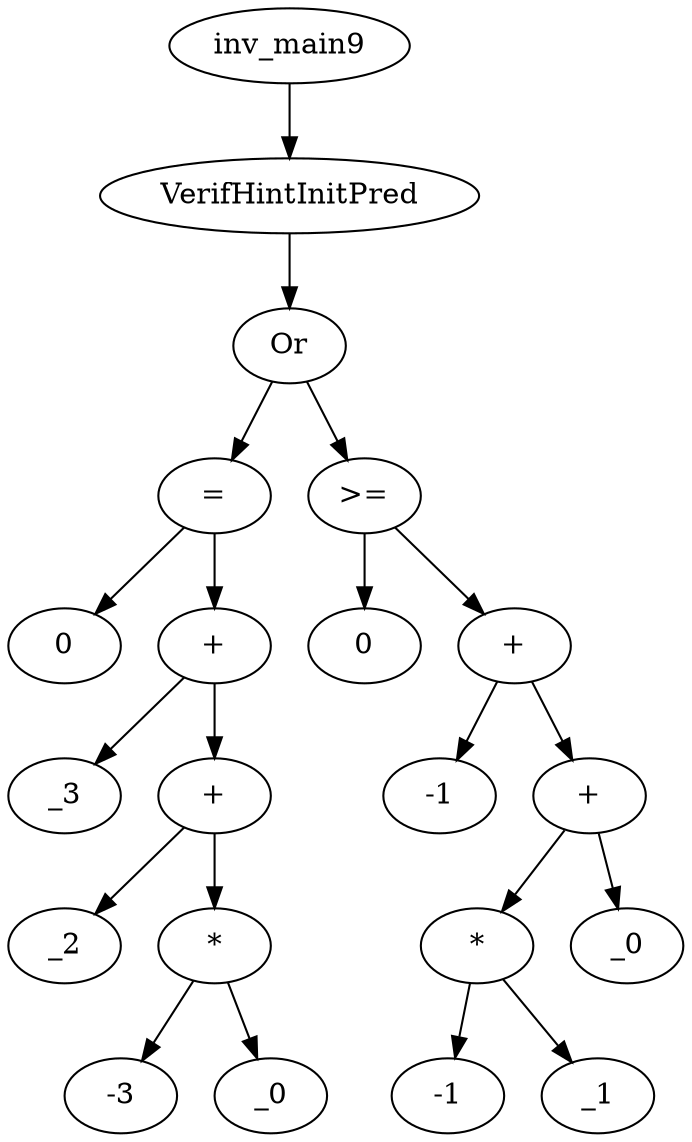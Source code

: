 digraph dag {
0 [label="inv_main9"];
1 [label="VerifHintInitPred"];
2 [label="Or"];
3 [label="="];
4 [label="0"];
5 [label="+"];
6 [label="_3"];
7 [label="+"];
8 [label="_2"];
9 [label="*"];
10 [label="-3"];
11 [label="_0"];
12 [label=">="];
13 [label="0"];
14 [label="+"];
15 [label="-1"];
16 [label="+"];
17 [label="*"];
18 [label="-1"];
19 [label="_1"];
20 [label="_0"];
0->1
1->2
2->3
2 -> 12
3->5
3 -> 4
5->7
5 -> 6
7->9
7 -> 8
9->11
9 -> 10
12->14
12 -> 13
14->16
14 -> 15
16->17
16 -> 20
17->19
17 -> 18
}
